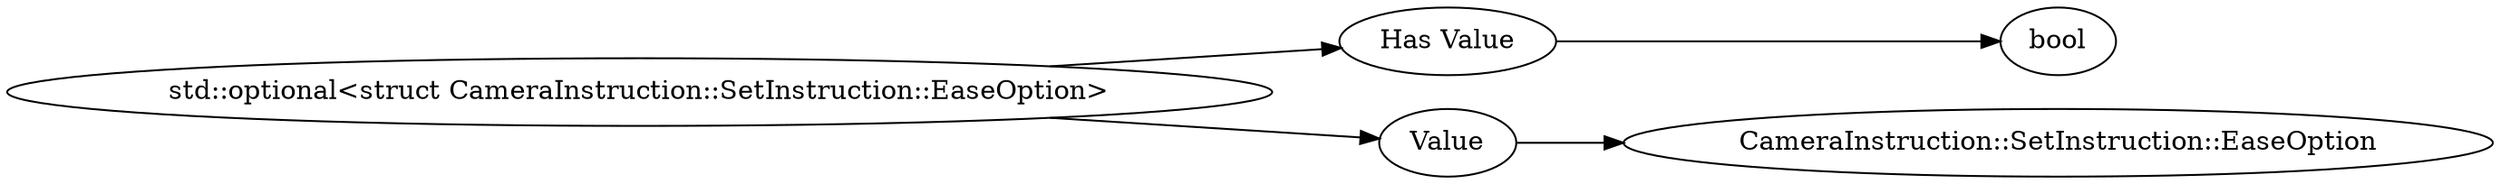 digraph "std::optional<struct CameraInstruction::SetInstruction::EaseOption>" {
rankdir = LR
12
12 -> 13
13 -> 14
12 -> 15
15 -> 21

12 [label="std::optional<struct CameraInstruction::SetInstruction::EaseOption>",comment="name: \"std::optional<struct CameraInstruction::SetInstruction::EaseOption>\", typeName: \"\", id: 12, branchId: 0, recurseId: -1, attributes: 0, notes: \"\""];
13 [label="Has Value",comment="name: \"Has Value\", typeName: \"\", id: 13, branchId: 0, recurseId: -1, attributes: 0, notes: \"If true, follow with appropriate data type, otherwise nothing\""];
14 [label="bool",comment="name: \"bool\", typeName: \"\", id: 14, branchId: 0, recurseId: -1, attributes: 512, notes: \"\""];
15 [label="Value",comment="name: \"Value\", typeName: \"CameraInstruction::SetInstruction::EaseOption\", id: 15, branchId: 0, recurseId: -1, attributes: 256, notes: \"\""];
21 [label="CameraInstruction::SetInstruction::EaseOption",comment="name: \"CameraInstruction::SetInstruction::EaseOption\", typeName: \"\", id: 21, branchId: 0, recurseId: -1, attributes: 512, notes: \"\""];
{ rank = max;14;21}

}
